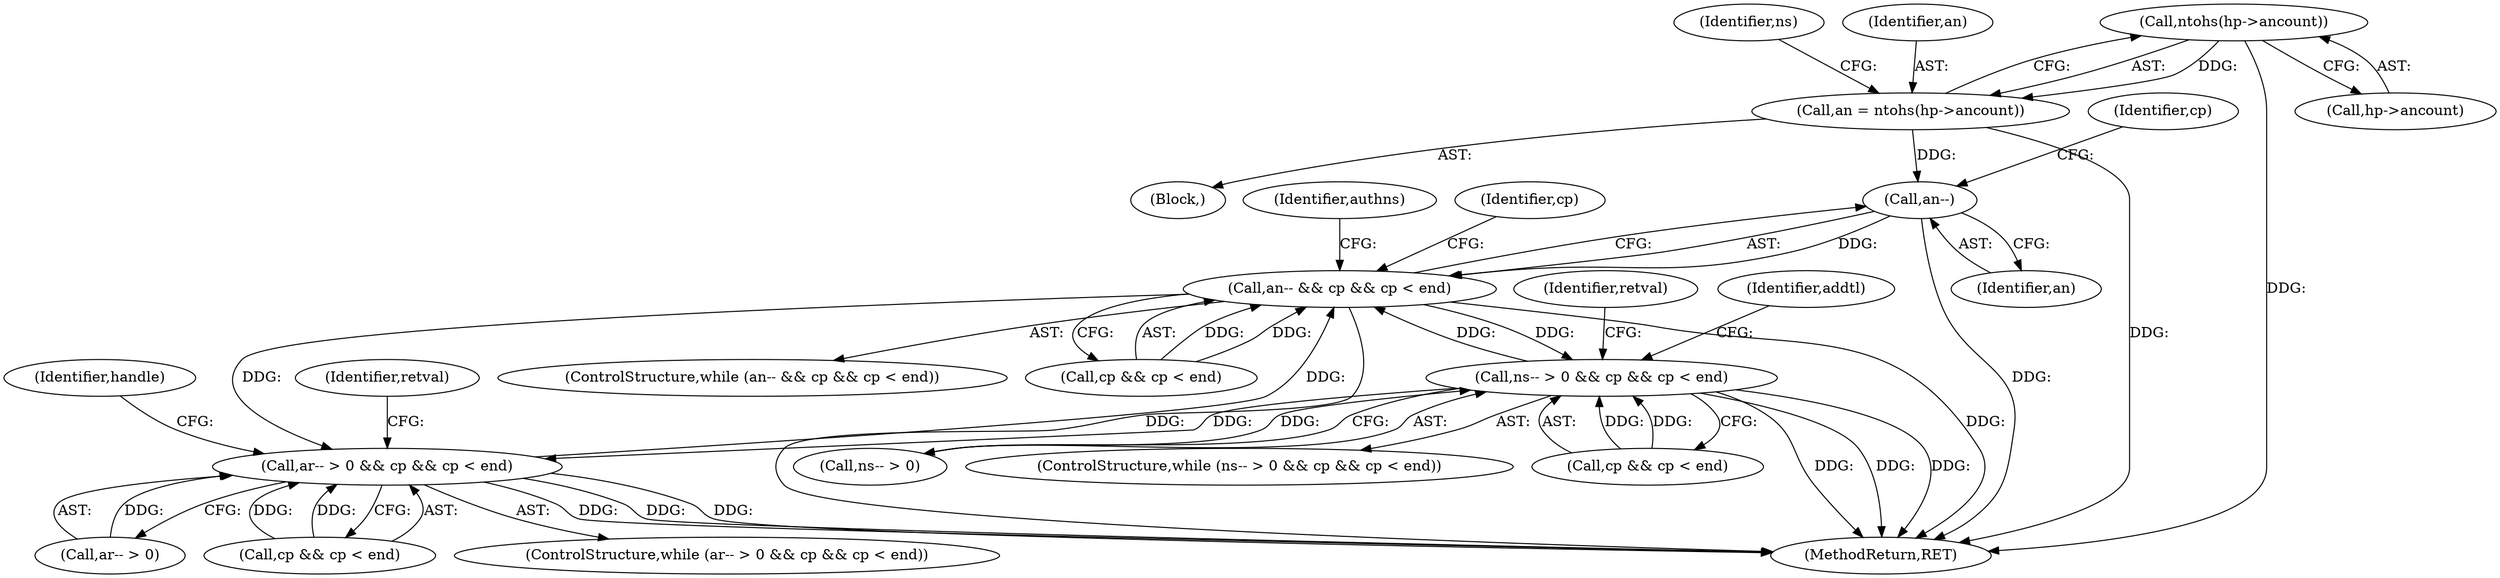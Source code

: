 digraph "0_php-src_2fefae47716d501aec41c1102f3fd4531f070b05@pointer" {
"1000457" [label="(Call,ntohs(hp->ancount))"];
"1000455" [label="(Call,an = ntohs(hp->ancount))"];
"1000501" [label="(Call,an--)"];
"1000500" [label="(Call,an-- && cp && cp < end)"];
"1000537" [label="(Call,ns-- > 0 && cp && cp < end)"];
"1000577" [label="(Call,ar-- > 0 && cp && cp < end)"];
"1000458" [label="(Call,hp->ancount)"];
"1000504" [label="(Identifier,cp)"];
"1000577" [label="(Call,ar-- > 0 && cp && cp < end)"];
"1000536" [label="(ControlStructure,while (ns-- > 0 && cp && cp < end))"];
"1000500" [label="(Call,an-- && cp && cp < end)"];
"1000462" [label="(Identifier,ns)"];
"1000574" [label="(Identifier,addtl)"];
"1000550" [label="(Identifier,retval)"];
"1000542" [label="(Call,cp && cp < end)"];
"1000396" [label="(Block,)"];
"1000537" [label="(Call,ns-- > 0 && cp && cp < end)"];
"1000576" [label="(ControlStructure,while (ar-- > 0 && cp && cp < end))"];
"1000578" [label="(Call,ar-- > 0)"];
"1000533" [label="(Identifier,authns)"];
"1000499" [label="(ControlStructure,while (an-- && cp && cp < end))"];
"1000590" [label="(Identifier,retval)"];
"1000503" [label="(Call,cp && cp < end)"];
"1000457" [label="(Call,ntohs(hp->ancount))"];
"1000613" [label="(MethodReturn,RET)"];
"1000511" [label="(Identifier,cp)"];
"1000501" [label="(Call,an--)"];
"1000612" [label="(Identifier,handle)"];
"1000538" [label="(Call,ns-- > 0)"];
"1000455" [label="(Call,an = ntohs(hp->ancount))"];
"1000502" [label="(Identifier,an)"];
"1000582" [label="(Call,cp && cp < end)"];
"1000456" [label="(Identifier,an)"];
"1000457" -> "1000455"  [label="AST: "];
"1000457" -> "1000458"  [label="CFG: "];
"1000458" -> "1000457"  [label="AST: "];
"1000455" -> "1000457"  [label="CFG: "];
"1000457" -> "1000613"  [label="DDG: "];
"1000457" -> "1000455"  [label="DDG: "];
"1000455" -> "1000396"  [label="AST: "];
"1000456" -> "1000455"  [label="AST: "];
"1000462" -> "1000455"  [label="CFG: "];
"1000455" -> "1000613"  [label="DDG: "];
"1000455" -> "1000501"  [label="DDG: "];
"1000501" -> "1000500"  [label="AST: "];
"1000501" -> "1000502"  [label="CFG: "];
"1000502" -> "1000501"  [label="AST: "];
"1000504" -> "1000501"  [label="CFG: "];
"1000500" -> "1000501"  [label="CFG: "];
"1000501" -> "1000613"  [label="DDG: "];
"1000501" -> "1000500"  [label="DDG: "];
"1000500" -> "1000499"  [label="AST: "];
"1000500" -> "1000503"  [label="CFG: "];
"1000503" -> "1000500"  [label="AST: "];
"1000511" -> "1000500"  [label="CFG: "];
"1000533" -> "1000500"  [label="CFG: "];
"1000500" -> "1000613"  [label="DDG: "];
"1000500" -> "1000613"  [label="DDG: "];
"1000537" -> "1000500"  [label="DDG: "];
"1000577" -> "1000500"  [label="DDG: "];
"1000503" -> "1000500"  [label="DDG: "];
"1000503" -> "1000500"  [label="DDG: "];
"1000500" -> "1000537"  [label="DDG: "];
"1000500" -> "1000577"  [label="DDG: "];
"1000537" -> "1000536"  [label="AST: "];
"1000537" -> "1000538"  [label="CFG: "];
"1000537" -> "1000542"  [label="CFG: "];
"1000538" -> "1000537"  [label="AST: "];
"1000542" -> "1000537"  [label="AST: "];
"1000550" -> "1000537"  [label="CFG: "];
"1000574" -> "1000537"  [label="CFG: "];
"1000537" -> "1000613"  [label="DDG: "];
"1000537" -> "1000613"  [label="DDG: "];
"1000537" -> "1000613"  [label="DDG: "];
"1000538" -> "1000537"  [label="DDG: "];
"1000542" -> "1000537"  [label="DDG: "];
"1000542" -> "1000537"  [label="DDG: "];
"1000537" -> "1000577"  [label="DDG: "];
"1000577" -> "1000576"  [label="AST: "];
"1000577" -> "1000578"  [label="CFG: "];
"1000577" -> "1000582"  [label="CFG: "];
"1000578" -> "1000577"  [label="AST: "];
"1000582" -> "1000577"  [label="AST: "];
"1000590" -> "1000577"  [label="CFG: "];
"1000612" -> "1000577"  [label="CFG: "];
"1000577" -> "1000613"  [label="DDG: "];
"1000577" -> "1000613"  [label="DDG: "];
"1000577" -> "1000613"  [label="DDG: "];
"1000578" -> "1000577"  [label="DDG: "];
"1000582" -> "1000577"  [label="DDG: "];
"1000582" -> "1000577"  [label="DDG: "];
}
